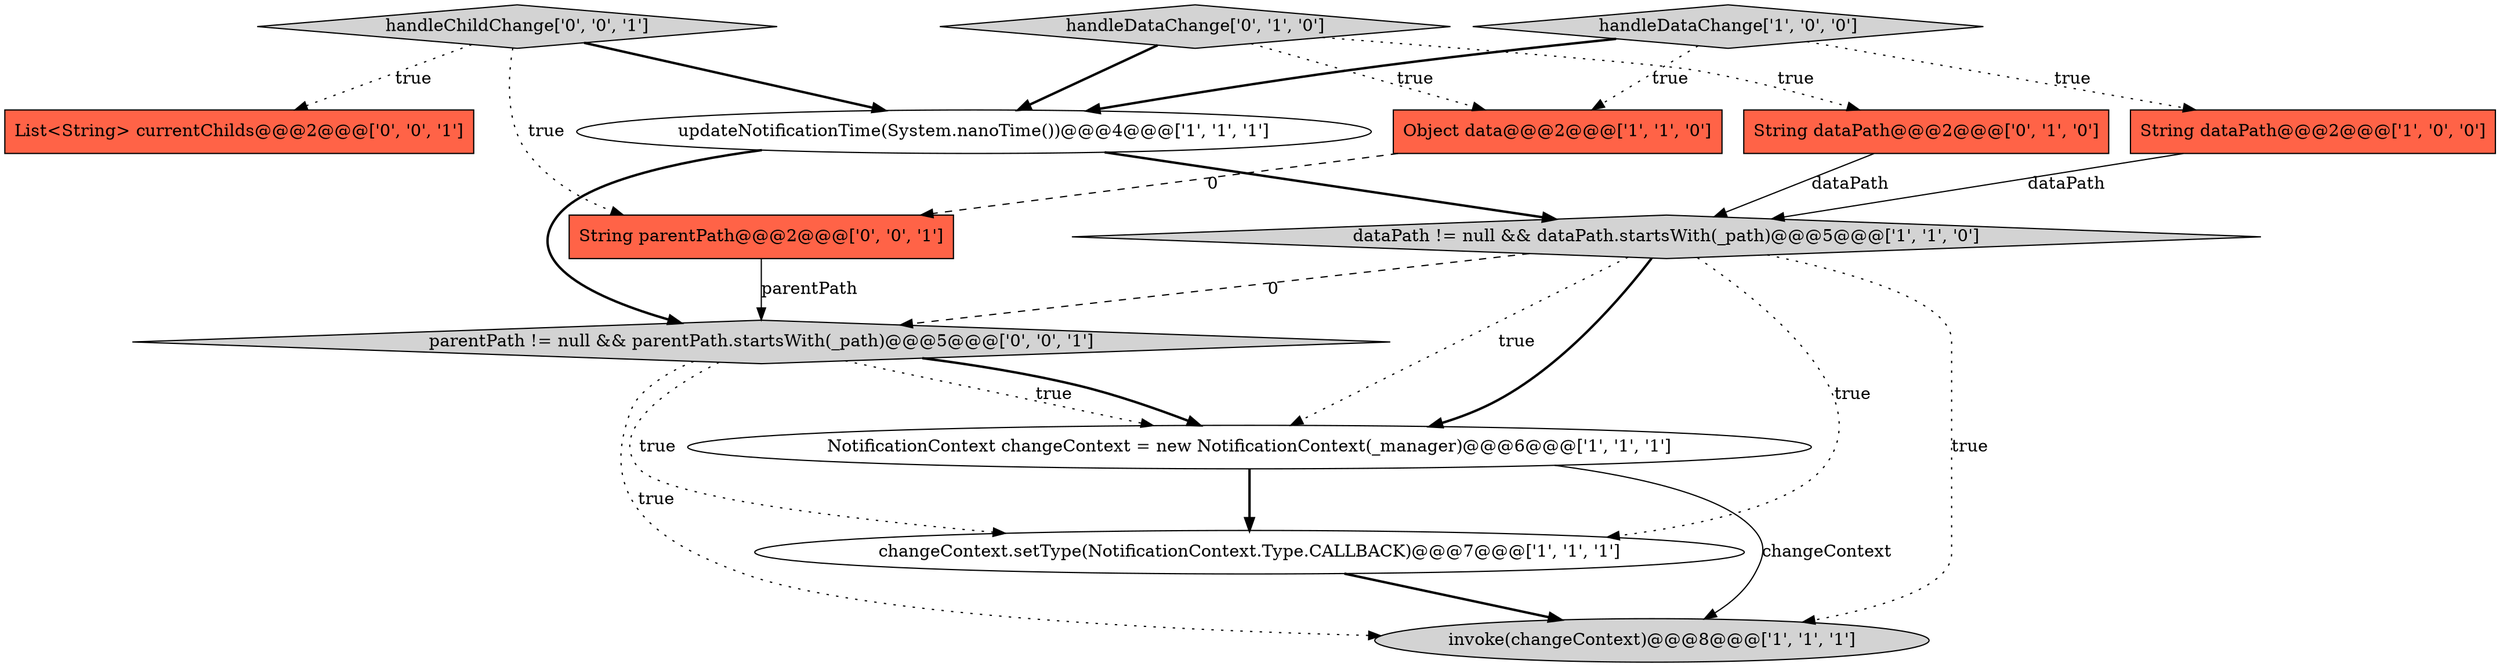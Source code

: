 digraph {
4 [style = filled, label = "changeContext.setType(NotificationContext.Type.CALLBACK)@@@7@@@['1', '1', '1']", fillcolor = white, shape = ellipse image = "AAA0AAABBB1BBB"];
6 [style = filled, label = "handleDataChange['1', '0', '0']", fillcolor = lightgray, shape = diamond image = "AAA0AAABBB1BBB"];
5 [style = filled, label = "dataPath != null && dataPath.startsWith(_path)@@@5@@@['1', '1', '0']", fillcolor = lightgray, shape = diamond image = "AAA0AAABBB1BBB"];
0 [style = filled, label = "String dataPath@@@2@@@['1', '0', '0']", fillcolor = tomato, shape = box image = "AAA0AAABBB1BBB"];
13 [style = filled, label = "parentPath != null && parentPath.startsWith(_path)@@@5@@@['0', '0', '1']", fillcolor = lightgray, shape = diamond image = "AAA0AAABBB3BBB"];
3 [style = filled, label = "NotificationContext changeContext = new NotificationContext(_manager)@@@6@@@['1', '1', '1']", fillcolor = white, shape = ellipse image = "AAA0AAABBB1BBB"];
10 [style = filled, label = "List<String> currentChilds@@@2@@@['0', '0', '1']", fillcolor = tomato, shape = box image = "AAA0AAABBB3BBB"];
8 [style = filled, label = "handleDataChange['0', '1', '0']", fillcolor = lightgray, shape = diamond image = "AAA0AAABBB2BBB"];
12 [style = filled, label = "String parentPath@@@2@@@['0', '0', '1']", fillcolor = tomato, shape = box image = "AAA0AAABBB3BBB"];
9 [style = filled, label = "String dataPath@@@2@@@['0', '1', '0']", fillcolor = tomato, shape = box image = "AAA0AAABBB2BBB"];
2 [style = filled, label = "updateNotificationTime(System.nanoTime())@@@4@@@['1', '1', '1']", fillcolor = white, shape = ellipse image = "AAA0AAABBB1BBB"];
11 [style = filled, label = "handleChildChange['0', '0', '1']", fillcolor = lightgray, shape = diamond image = "AAA0AAABBB3BBB"];
1 [style = filled, label = "invoke(changeContext)@@@8@@@['1', '1', '1']", fillcolor = lightgray, shape = ellipse image = "AAA0AAABBB1BBB"];
7 [style = filled, label = "Object data@@@2@@@['1', '1', '0']", fillcolor = tomato, shape = box image = "AAA0AAABBB1BBB"];
5->13 [style = dashed, label="0"];
5->3 [style = bold, label=""];
2->5 [style = bold, label=""];
13->3 [style = dotted, label="true"];
0->5 [style = solid, label="dataPath"];
11->10 [style = dotted, label="true"];
5->1 [style = dotted, label="true"];
11->12 [style = dotted, label="true"];
8->7 [style = dotted, label="true"];
9->5 [style = solid, label="dataPath"];
5->3 [style = dotted, label="true"];
3->4 [style = bold, label=""];
11->2 [style = bold, label=""];
5->4 [style = dotted, label="true"];
2->13 [style = bold, label=""];
6->2 [style = bold, label=""];
13->1 [style = dotted, label="true"];
3->1 [style = solid, label="changeContext"];
13->3 [style = bold, label=""];
8->2 [style = bold, label=""];
6->7 [style = dotted, label="true"];
7->12 [style = dashed, label="0"];
4->1 [style = bold, label=""];
6->0 [style = dotted, label="true"];
8->9 [style = dotted, label="true"];
13->4 [style = dotted, label="true"];
12->13 [style = solid, label="parentPath"];
}
